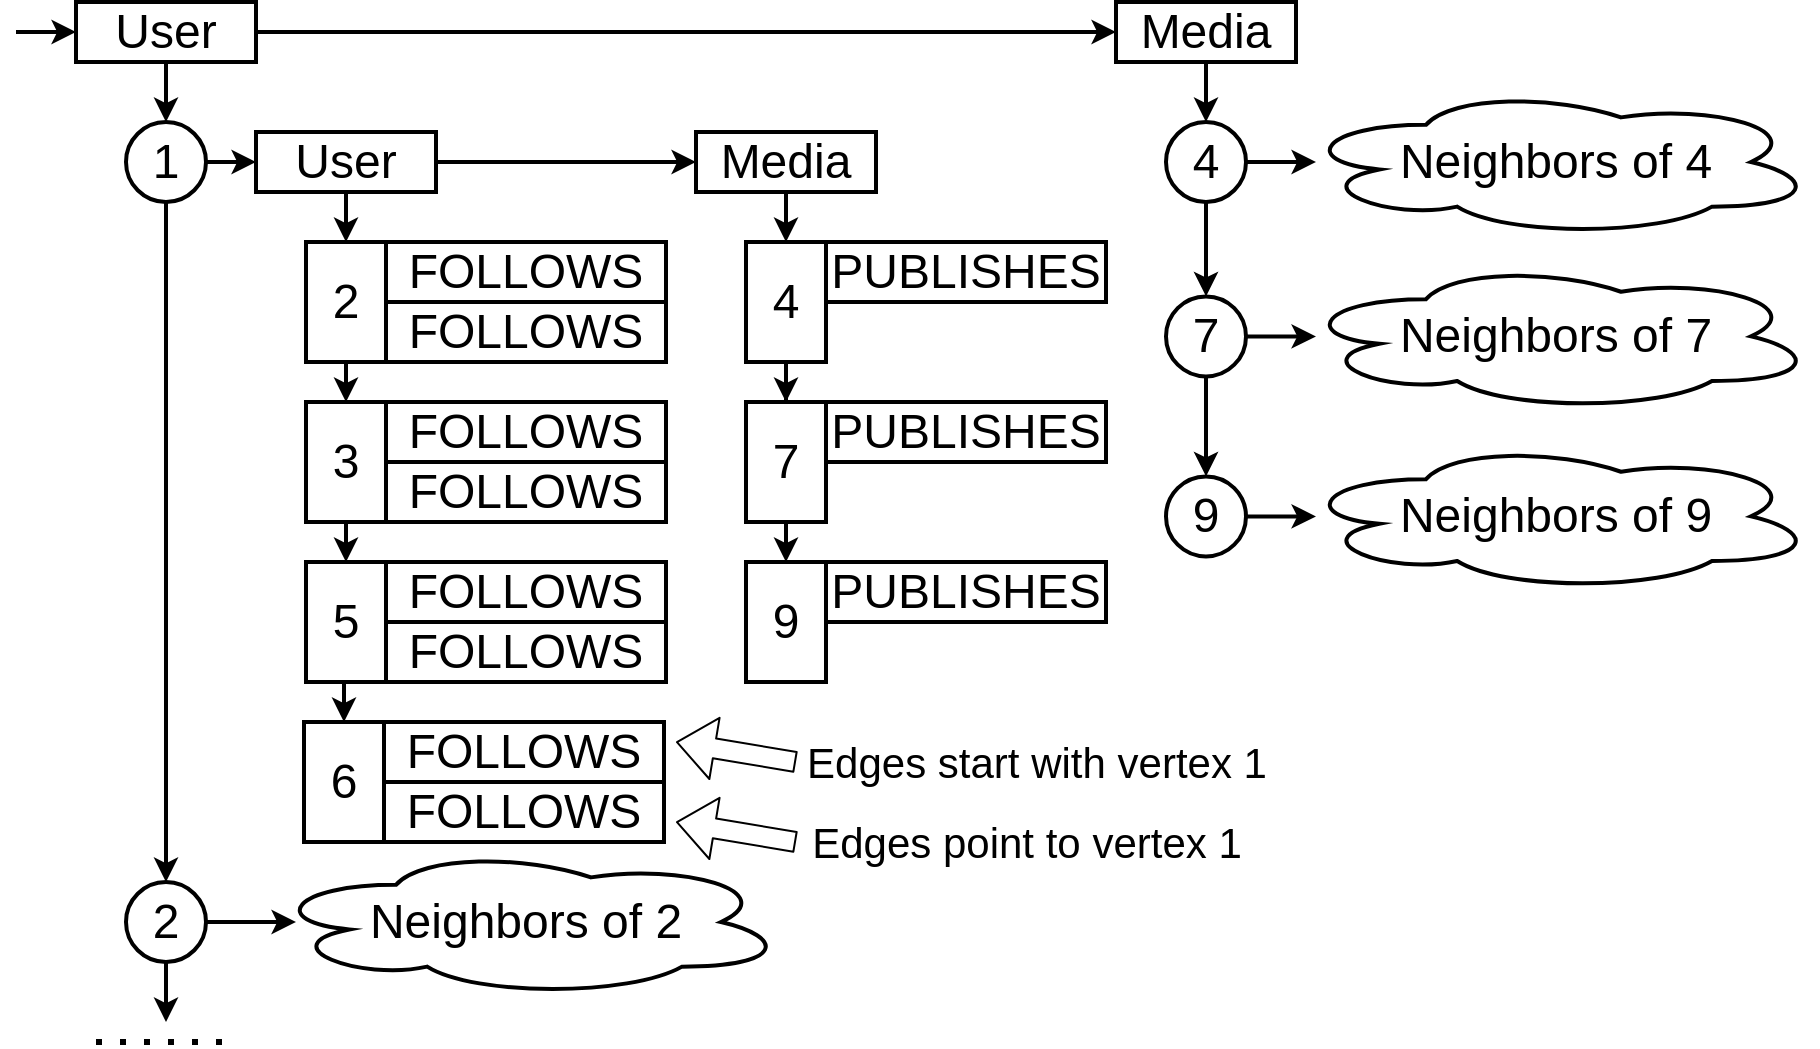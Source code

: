 <mxfile version="14.1.8" type="device"><diagram id="yqN_y2KPkK5F6SF3HblZ" name="Page-1"><mxGraphModel dx="1102" dy="807" grid="1" gridSize="10" guides="1" tooltips="1" connect="1" arrows="1" fold="1" page="1" pageScale="1" pageWidth="827" pageHeight="1169" math="0" shadow="0"><root><mxCell id="0"/><mxCell id="1" parent="0"/><mxCell id="Qf6dFci-3BxavoCaxBfH-58" style="edgeStyle=orthogonalEdgeStyle;rounded=0;orthogonalLoop=1;jettySize=auto;html=1;exitX=0.5;exitY=1;exitDx=0;exitDy=0;strokeWidth=2;" parent="1" source="Qf6dFci-3BxavoCaxBfH-2" target="Qf6dFci-3BxavoCaxBfH-55" edge="1"><mxGeometry relative="1" as="geometry"/></mxCell><mxCell id="Qf6dFci-3BxavoCaxBfH-2" value="&lt;font style=&quot;font-size: 24px&quot;&gt;Media&lt;/font&gt;" style="rounded=0;whiteSpace=wrap;html=1;strokeWidth=2;" parent="1" vertex="1"><mxGeometry x="430" y="365" width="90" height="30" as="geometry"/></mxCell><mxCell id="Qf6dFci-3BxavoCaxBfH-3" value="&lt;font style=&quot;font-size: 24px&quot;&gt;PUBLISHES&lt;br&gt;&lt;/font&gt;" style="rounded=0;whiteSpace=wrap;html=1;strokeWidth=2;" parent="1" vertex="1"><mxGeometry x="495" y="420" width="140" height="30" as="geometry"/></mxCell><mxCell id="Qf6dFci-3BxavoCaxBfH-8" style="edgeStyle=orthogonalEdgeStyle;rounded=0;orthogonalLoop=1;jettySize=auto;html=1;exitX=0.5;exitY=1;exitDx=0;exitDy=0;strokeWidth=2;" parent="1" source="Qf6dFci-3BxavoCaxBfH-6" target="Qf6dFci-3BxavoCaxBfH-7" edge="1"><mxGeometry relative="1" as="geometry"/></mxCell><mxCell id="Qf6dFci-3BxavoCaxBfH-67" style="edgeStyle=orthogonalEdgeStyle;rounded=0;orthogonalLoop=1;jettySize=auto;html=1;exitX=1;exitY=0.5;exitDx=0;exitDy=0;entryX=0;entryY=0.5;entryDx=0;entryDy=0;strokeWidth=2;" parent="1" source="Qf6dFci-3BxavoCaxBfH-6" target="Qf6dFci-3BxavoCaxBfH-66" edge="1"><mxGeometry relative="1" as="geometry"/></mxCell><mxCell id="Qf6dFci-3BxavoCaxBfH-6" value="&lt;font style=&quot;font-size: 24px&quot;&gt;User&lt;/font&gt;" style="rounded=0;whiteSpace=wrap;html=1;strokeWidth=2;" parent="1" vertex="1"><mxGeometry x="120" y="300" width="90" height="30" as="geometry"/></mxCell><mxCell id="Qf6dFci-3BxavoCaxBfH-10" style="edgeStyle=orthogonalEdgeStyle;rounded=0;orthogonalLoop=1;jettySize=auto;html=1;exitX=1;exitY=0.5;exitDx=0;exitDy=0;entryX=0;entryY=0.5;entryDx=0;entryDy=0;strokeWidth=2;" parent="1" source="Qf6dFci-3BxavoCaxBfH-7" target="Qf6dFci-3BxavoCaxBfH-9" edge="1"><mxGeometry relative="1" as="geometry"/></mxCell><mxCell id="Qf6dFci-3BxavoCaxBfH-32" style="edgeStyle=orthogonalEdgeStyle;rounded=0;orthogonalLoop=1;jettySize=auto;html=1;exitX=0.5;exitY=1;exitDx=0;exitDy=0;strokeWidth=2;" parent="1" source="Qf6dFci-3BxavoCaxBfH-7" target="Qf6dFci-3BxavoCaxBfH-31" edge="1"><mxGeometry relative="1" as="geometry"/></mxCell><mxCell id="Qf6dFci-3BxavoCaxBfH-7" value="&lt;font style=&quot;font-size: 24px&quot;&gt;1&lt;/font&gt;" style="ellipse;whiteSpace=wrap;html=1;aspect=fixed;strokeWidth=2;" parent="1" vertex="1"><mxGeometry x="145" y="360" width="40" height="40" as="geometry"/></mxCell><mxCell id="Qf6dFci-3BxavoCaxBfH-14" style="edgeStyle=orthogonalEdgeStyle;rounded=0;orthogonalLoop=1;jettySize=auto;html=1;exitX=0.5;exitY=1;exitDx=0;exitDy=0;entryX=0.5;entryY=0;entryDx=0;entryDy=0;strokeWidth=2;" parent="1" source="Qf6dFci-3BxavoCaxBfH-9" target="Qf6dFci-3BxavoCaxBfH-13" edge="1"><mxGeometry relative="1" as="geometry"/></mxCell><mxCell id="Qf6dFci-3BxavoCaxBfH-29" style="edgeStyle=orthogonalEdgeStyle;rounded=0;orthogonalLoop=1;jettySize=auto;html=1;exitX=1;exitY=0.5;exitDx=0;exitDy=0;entryX=0;entryY=0.5;entryDx=0;entryDy=0;strokeWidth=2;" parent="1" source="Qf6dFci-3BxavoCaxBfH-9" target="Qf6dFci-3BxavoCaxBfH-2" edge="1"><mxGeometry relative="1" as="geometry"/></mxCell><mxCell id="Qf6dFci-3BxavoCaxBfH-9" value="&lt;font style=&quot;font-size: 24px&quot;&gt;User&lt;/font&gt;" style="rounded=0;whiteSpace=wrap;html=1;strokeWidth=2;" parent="1" vertex="1"><mxGeometry x="210" y="365" width="90" height="30" as="geometry"/></mxCell><mxCell id="Qf6dFci-3BxavoCaxBfH-20" style="edgeStyle=orthogonalEdgeStyle;rounded=0;orthogonalLoop=1;jettySize=auto;html=1;exitX=0.5;exitY=1;exitDx=0;exitDy=0;entryX=0.5;entryY=0;entryDx=0;entryDy=0;strokeWidth=2;" parent="1" source="Qf6dFci-3BxavoCaxBfH-13" target="Qf6dFci-3BxavoCaxBfH-17" edge="1"><mxGeometry relative="1" as="geometry"/></mxCell><mxCell id="Qf6dFci-3BxavoCaxBfH-13" value="&lt;font style=&quot;font-size: 24px&quot;&gt;2&lt;/font&gt;" style="rounded=0;whiteSpace=wrap;html=1;strokeWidth=2;" parent="1" vertex="1"><mxGeometry x="235" y="420" width="40" height="60" as="geometry"/></mxCell><mxCell id="Qf6dFci-3BxavoCaxBfH-15" value="&lt;font style=&quot;font-size: 24px&quot;&gt;FOLLOWS&lt;br&gt;&lt;/font&gt;" style="rounded=0;whiteSpace=wrap;html=1;strokeWidth=2;" parent="1" vertex="1"><mxGeometry x="275" y="420" width="140" height="30" as="geometry"/></mxCell><mxCell id="Qf6dFci-3BxavoCaxBfH-16" value="&lt;font style=&quot;font-size: 24px&quot;&gt;FOLLOWS&lt;br&gt;&lt;/font&gt;" style="rounded=0;whiteSpace=wrap;html=1;strokeWidth=2;" parent="1" vertex="1"><mxGeometry x="275" y="450" width="140" height="30" as="geometry"/></mxCell><mxCell id="Qf6dFci-3BxavoCaxBfH-24" style="edgeStyle=orthogonalEdgeStyle;rounded=0;orthogonalLoop=1;jettySize=auto;html=1;exitX=0.5;exitY=1;exitDx=0;exitDy=0;entryX=0.5;entryY=0;entryDx=0;entryDy=0;strokeWidth=2;" parent="1" source="Qf6dFci-3BxavoCaxBfH-17" target="Qf6dFci-3BxavoCaxBfH-21" edge="1"><mxGeometry relative="1" as="geometry"/></mxCell><mxCell id="Qf6dFci-3BxavoCaxBfH-17" value="&lt;font style=&quot;font-size: 24px&quot;&gt;3&lt;/font&gt;" style="rounded=0;whiteSpace=wrap;html=1;strokeWidth=2;" parent="1" vertex="1"><mxGeometry x="235" y="500" width="40" height="60" as="geometry"/></mxCell><mxCell id="Qf6dFci-3BxavoCaxBfH-18" value="&lt;font style=&quot;font-size: 24px&quot;&gt;FOLLOWS&lt;br&gt;&lt;/font&gt;" style="rounded=0;whiteSpace=wrap;html=1;strokeWidth=2;" parent="1" vertex="1"><mxGeometry x="275" y="500" width="140" height="30" as="geometry"/></mxCell><mxCell id="Qf6dFci-3BxavoCaxBfH-19" value="&lt;font style=&quot;font-size: 24px&quot;&gt;FOLLOWS&lt;br&gt;&lt;/font&gt;" style="rounded=0;whiteSpace=wrap;html=1;strokeWidth=2;" parent="1" vertex="1"><mxGeometry x="275" y="530" width="140" height="30" as="geometry"/></mxCell><mxCell id="Qf6dFci-3BxavoCaxBfH-28" style="edgeStyle=orthogonalEdgeStyle;rounded=0;orthogonalLoop=1;jettySize=auto;html=1;exitX=0.5;exitY=1;exitDx=0;exitDy=0;entryX=0.5;entryY=0;entryDx=0;entryDy=0;strokeWidth=2;" parent="1" source="Qf6dFci-3BxavoCaxBfH-21" target="Qf6dFci-3BxavoCaxBfH-25" edge="1"><mxGeometry relative="1" as="geometry"/></mxCell><mxCell id="Qf6dFci-3BxavoCaxBfH-21" value="&lt;font style=&quot;font-size: 24px&quot;&gt;5&lt;/font&gt;" style="rounded=0;whiteSpace=wrap;html=1;strokeWidth=2;" parent="1" vertex="1"><mxGeometry x="235" y="580" width="40" height="60" as="geometry"/></mxCell><mxCell id="Qf6dFci-3BxavoCaxBfH-22" value="&lt;font style=&quot;font-size: 24px&quot;&gt;FOLLOWS&lt;br&gt;&lt;/font&gt;" style="rounded=0;whiteSpace=wrap;html=1;strokeWidth=2;" parent="1" vertex="1"><mxGeometry x="275" y="580" width="140" height="30" as="geometry"/></mxCell><mxCell id="Qf6dFci-3BxavoCaxBfH-23" value="&lt;font style=&quot;font-size: 24px&quot;&gt;FOLLOWS&lt;br&gt;&lt;/font&gt;" style="rounded=0;whiteSpace=wrap;html=1;strokeWidth=2;" parent="1" vertex="1"><mxGeometry x="275" y="610" width="140" height="30" as="geometry"/></mxCell><mxCell id="Qf6dFci-3BxavoCaxBfH-25" value="&lt;font style=&quot;font-size: 24px&quot;&gt;6&lt;/font&gt;" style="rounded=0;whiteSpace=wrap;html=1;strokeWidth=2;" parent="1" vertex="1"><mxGeometry x="234" y="660" width="40" height="60" as="geometry"/></mxCell><mxCell id="Qf6dFci-3BxavoCaxBfH-26" value="&lt;font style=&quot;font-size: 24px&quot;&gt;FOLLOWS&lt;br&gt;&lt;/font&gt;" style="rounded=0;whiteSpace=wrap;html=1;strokeWidth=2;" parent="1" vertex="1"><mxGeometry x="274" y="660" width="140" height="30" as="geometry"/></mxCell><mxCell id="Qf6dFci-3BxavoCaxBfH-27" value="&lt;font style=&quot;font-size: 24px&quot;&gt;FOLLOWS&lt;br&gt;&lt;/font&gt;" style="rounded=0;whiteSpace=wrap;html=1;strokeWidth=2;" parent="1" vertex="1"><mxGeometry x="274" y="690" width="140" height="30" as="geometry"/></mxCell><mxCell id="Qf6dFci-3BxavoCaxBfH-30" value="" style="endArrow=classic;html=1;strokeWidth=2;entryX=0;entryY=0.5;entryDx=0;entryDy=0;" parent="1" target="Qf6dFci-3BxavoCaxBfH-6" edge="1"><mxGeometry width="50" height="50" relative="1" as="geometry"><mxPoint x="90" y="315" as="sourcePoint"/><mxPoint x="90" y="210" as="targetPoint"/></mxGeometry></mxCell><mxCell id="Qf6dFci-3BxavoCaxBfH-48" style="edgeStyle=orthogonalEdgeStyle;rounded=0;orthogonalLoop=1;jettySize=auto;html=1;exitX=0.5;exitY=1;exitDx=0;exitDy=0;entryX=0.5;entryY=0;entryDx=0;entryDy=0;strokeWidth=2;" parent="1" source="Qf6dFci-3BxavoCaxBfH-31" edge="1"><mxGeometry relative="1" as="geometry"><mxPoint x="165" y="810" as="targetPoint"/></mxGeometry></mxCell><mxCell id="Qf6dFci-3BxavoCaxBfH-50" style="edgeStyle=orthogonalEdgeStyle;rounded=0;orthogonalLoop=1;jettySize=auto;html=1;exitX=1;exitY=0.5;exitDx=0;exitDy=0;strokeWidth=2;" parent="1" source="Qf6dFci-3BxavoCaxBfH-31" edge="1"><mxGeometry relative="1" as="geometry"><mxPoint x="230" y="760" as="targetPoint"/></mxGeometry></mxCell><mxCell id="Qf6dFci-3BxavoCaxBfH-31" value="&lt;font style=&quot;font-size: 24px&quot;&gt;2&lt;/font&gt;" style="ellipse;whiteSpace=wrap;html=1;aspect=fixed;strokeWidth=2;" parent="1" vertex="1"><mxGeometry x="145" y="740" width="40" height="40" as="geometry"/></mxCell><mxCell id="Qf6dFci-3BxavoCaxBfH-43" value="&lt;font style=&quot;font-size: 24px&quot;&gt;Neighbors of 2&lt;/font&gt;" style="ellipse;shape=cloud;whiteSpace=wrap;html=1;strokeWidth=2;" parent="1" vertex="1"><mxGeometry x="215" y="722.81" width="260" height="74.38" as="geometry"/></mxCell><mxCell id="Qf6dFci-3BxavoCaxBfH-51" value="" style="endArrow=none;dashed=1;html=1;dashPattern=1 3;strokeWidth=3;" parent="1" edge="1"><mxGeometry width="50" height="50" relative="1" as="geometry"><mxPoint x="130" y="820" as="sourcePoint"/><mxPoint x="200" y="820" as="targetPoint"/></mxGeometry></mxCell><mxCell id="Qf6dFci-3BxavoCaxBfH-64" style="edgeStyle=orthogonalEdgeStyle;rounded=0;orthogonalLoop=1;jettySize=auto;html=1;exitX=0.5;exitY=1;exitDx=0;exitDy=0;strokeWidth=2;" parent="1" source="Qf6dFci-3BxavoCaxBfH-55" target="Qf6dFci-3BxavoCaxBfH-61" edge="1"><mxGeometry relative="1" as="geometry"/></mxCell><mxCell id="Qf6dFci-3BxavoCaxBfH-55" value="&lt;font style=&quot;font-size: 24px&quot;&gt;4&lt;/font&gt;" style="rounded=0;whiteSpace=wrap;html=1;strokeWidth=2;" parent="1" vertex="1"><mxGeometry x="455" y="420" width="40" height="60" as="geometry"/></mxCell><mxCell id="Qf6dFci-3BxavoCaxBfH-60" value="&lt;font style=&quot;font-size: 24px&quot;&gt;PUBLISHES&lt;br&gt;&lt;/font&gt;" style="rounded=0;whiteSpace=wrap;html=1;strokeWidth=2;" parent="1" vertex="1"><mxGeometry x="495" y="500" width="140" height="30" as="geometry"/></mxCell><mxCell id="Qf6dFci-3BxavoCaxBfH-65" style="edgeStyle=orthogonalEdgeStyle;rounded=0;orthogonalLoop=1;jettySize=auto;html=1;exitX=0.5;exitY=1;exitDx=0;exitDy=0;entryX=0.5;entryY=0;entryDx=0;entryDy=0;strokeWidth=2;" parent="1" source="Qf6dFci-3BxavoCaxBfH-61" target="Qf6dFci-3BxavoCaxBfH-63" edge="1"><mxGeometry relative="1" as="geometry"/></mxCell><mxCell id="Qf6dFci-3BxavoCaxBfH-61" value="&lt;font style=&quot;font-size: 24px&quot;&gt;7&lt;/font&gt;" style="rounded=0;whiteSpace=wrap;html=1;strokeWidth=2;" parent="1" vertex="1"><mxGeometry x="455" y="500" width="40" height="60" as="geometry"/></mxCell><mxCell id="Qf6dFci-3BxavoCaxBfH-62" value="&lt;font style=&quot;font-size: 24px&quot;&gt;PUBLISHES&lt;br&gt;&lt;/font&gt;" style="rounded=0;whiteSpace=wrap;html=1;strokeWidth=2;" parent="1" vertex="1"><mxGeometry x="495" y="580" width="140" height="30" as="geometry"/></mxCell><mxCell id="Qf6dFci-3BxavoCaxBfH-63" value="&lt;font style=&quot;font-size: 24px&quot;&gt;9&lt;/font&gt;" style="rounded=0;whiteSpace=wrap;html=1;strokeWidth=2;" parent="1" vertex="1"><mxGeometry x="455" y="580" width="40" height="60" as="geometry"/></mxCell><mxCell id="Qf6dFci-3BxavoCaxBfH-69" style="edgeStyle=orthogonalEdgeStyle;rounded=0;orthogonalLoop=1;jettySize=auto;html=1;exitX=0.5;exitY=1;exitDx=0;exitDy=0;strokeWidth=2;" parent="1" source="Qf6dFci-3BxavoCaxBfH-66" target="Qf6dFci-3BxavoCaxBfH-68" edge="1"><mxGeometry relative="1" as="geometry"/></mxCell><mxCell id="Qf6dFci-3BxavoCaxBfH-66" value="&lt;font style=&quot;font-size: 24px&quot;&gt;Media&lt;/font&gt;" style="rounded=0;whiteSpace=wrap;html=1;strokeWidth=2;" parent="1" vertex="1"><mxGeometry x="640" y="300" width="90" height="30" as="geometry"/></mxCell><mxCell id="Qf6dFci-3BxavoCaxBfH-75" style="edgeStyle=orthogonalEdgeStyle;rounded=0;orthogonalLoop=1;jettySize=auto;html=1;exitX=1;exitY=0.5;exitDx=0;exitDy=0;strokeWidth=2;" parent="1" source="Qf6dFci-3BxavoCaxBfH-68" edge="1"><mxGeometry relative="1" as="geometry"><mxPoint x="740" y="380" as="targetPoint"/></mxGeometry></mxCell><mxCell id="Qf6dFci-3BxavoCaxBfH-83" style="edgeStyle=orthogonalEdgeStyle;rounded=0;orthogonalLoop=1;jettySize=auto;html=1;exitX=0.5;exitY=1;exitDx=0;exitDy=0;strokeWidth=2;" parent="1" source="Qf6dFci-3BxavoCaxBfH-68" target="Qf6dFci-3BxavoCaxBfH-78" edge="1"><mxGeometry relative="1" as="geometry"/></mxCell><mxCell id="Qf6dFci-3BxavoCaxBfH-68" value="&lt;font style=&quot;font-size: 24px&quot;&gt;4&lt;/font&gt;" style="ellipse;whiteSpace=wrap;html=1;aspect=fixed;strokeWidth=2;" parent="1" vertex="1"><mxGeometry x="665" y="360" width="40" height="40" as="geometry"/></mxCell><mxCell id="Qf6dFci-3BxavoCaxBfH-72" value="&lt;font style=&quot;font-size: 24px&quot;&gt;Neighbors of 4&lt;/font&gt;" style="ellipse;shape=cloud;whiteSpace=wrap;html=1;strokeWidth=2;" parent="1" vertex="1"><mxGeometry x="730" y="342.81" width="260" height="74.38" as="geometry"/></mxCell><mxCell id="Qf6dFci-3BxavoCaxBfH-77" style="edgeStyle=orthogonalEdgeStyle;rounded=0;orthogonalLoop=1;jettySize=auto;html=1;exitX=1;exitY=0.5;exitDx=0;exitDy=0;strokeWidth=2;" parent="1" source="Qf6dFci-3BxavoCaxBfH-78" edge="1"><mxGeometry relative="1" as="geometry"><mxPoint x="740" y="467.19" as="targetPoint"/></mxGeometry></mxCell><mxCell id="Qf6dFci-3BxavoCaxBfH-84" style="edgeStyle=orthogonalEdgeStyle;rounded=0;orthogonalLoop=1;jettySize=auto;html=1;exitX=0.5;exitY=1;exitDx=0;exitDy=0;strokeWidth=2;" parent="1" source="Qf6dFci-3BxavoCaxBfH-78" target="Qf6dFci-3BxavoCaxBfH-81" edge="1"><mxGeometry relative="1" as="geometry"/></mxCell><mxCell id="Qf6dFci-3BxavoCaxBfH-78" value="&lt;font style=&quot;font-size: 24px&quot;&gt;7&lt;/font&gt;" style="ellipse;whiteSpace=wrap;html=1;aspect=fixed;strokeWidth=2;" parent="1" vertex="1"><mxGeometry x="665" y="447.19" width="40" height="40" as="geometry"/></mxCell><mxCell id="Qf6dFci-3BxavoCaxBfH-79" value="&lt;font style=&quot;font-size: 24px&quot;&gt;Neighbors of 7&lt;/font&gt;" style="ellipse;shape=cloud;whiteSpace=wrap;html=1;strokeWidth=2;" parent="1" vertex="1"><mxGeometry x="730" y="430" width="260" height="74.38" as="geometry"/></mxCell><mxCell id="Qf6dFci-3BxavoCaxBfH-80" style="edgeStyle=orthogonalEdgeStyle;rounded=0;orthogonalLoop=1;jettySize=auto;html=1;exitX=1;exitY=0.5;exitDx=0;exitDy=0;strokeWidth=2;" parent="1" source="Qf6dFci-3BxavoCaxBfH-81" edge="1"><mxGeometry relative="1" as="geometry"><mxPoint x="740" y="557.19" as="targetPoint"/></mxGeometry></mxCell><mxCell id="Qf6dFci-3BxavoCaxBfH-81" value="&lt;font style=&quot;font-size: 24px&quot;&gt;9&lt;/font&gt;" style="ellipse;whiteSpace=wrap;html=1;aspect=fixed;strokeWidth=2;" parent="1" vertex="1"><mxGeometry x="665" y="537.19" width="40" height="40" as="geometry"/></mxCell><mxCell id="Qf6dFci-3BxavoCaxBfH-82" value="&lt;font style=&quot;font-size: 24px&quot;&gt;Neighbors of 9&lt;/font&gt;" style="ellipse;shape=cloud;whiteSpace=wrap;html=1;strokeWidth=2;" parent="1" vertex="1"><mxGeometry x="730" y="520" width="260" height="74.38" as="geometry"/></mxCell><mxCell id="mxGYXfNNXTEFTu1_S_kD-1" value="" style="shape=flexArrow;endArrow=classic;html=1;" edge="1" parent="1"><mxGeometry width="50" height="50" relative="1" as="geometry"><mxPoint x="480" y="680" as="sourcePoint"/><mxPoint x="420" y="670" as="targetPoint"/></mxGeometry></mxCell><mxCell id="mxGYXfNNXTEFTu1_S_kD-2" value="" style="shape=flexArrow;endArrow=classic;html=1;" edge="1" parent="1"><mxGeometry width="50" height="50" relative="1" as="geometry"><mxPoint x="480" y="720" as="sourcePoint"/><mxPoint x="420" y="710" as="targetPoint"/></mxGeometry></mxCell><mxCell id="mxGYXfNNXTEFTu1_S_kD-3" value="&lt;font style=&quot;font-size: 21px&quot;&gt;Edges start with vertex 1&lt;/font&gt;" style="text;html=1;align=center;verticalAlign=middle;resizable=0;points=[];autosize=1;" vertex="1" parent="1"><mxGeometry x="475" y="670" width="250" height="20" as="geometry"/></mxCell><mxCell id="mxGYXfNNXTEFTu1_S_kD-4" value="&lt;font style=&quot;font-size: 21px&quot;&gt;Edges point to vertex 1&lt;/font&gt;" style="text;html=1;align=center;verticalAlign=middle;resizable=0;points=[];autosize=1;" vertex="1" parent="1"><mxGeometry x="480" y="710" width="230" height="20" as="geometry"/></mxCell></root></mxGraphModel></diagram></mxfile>